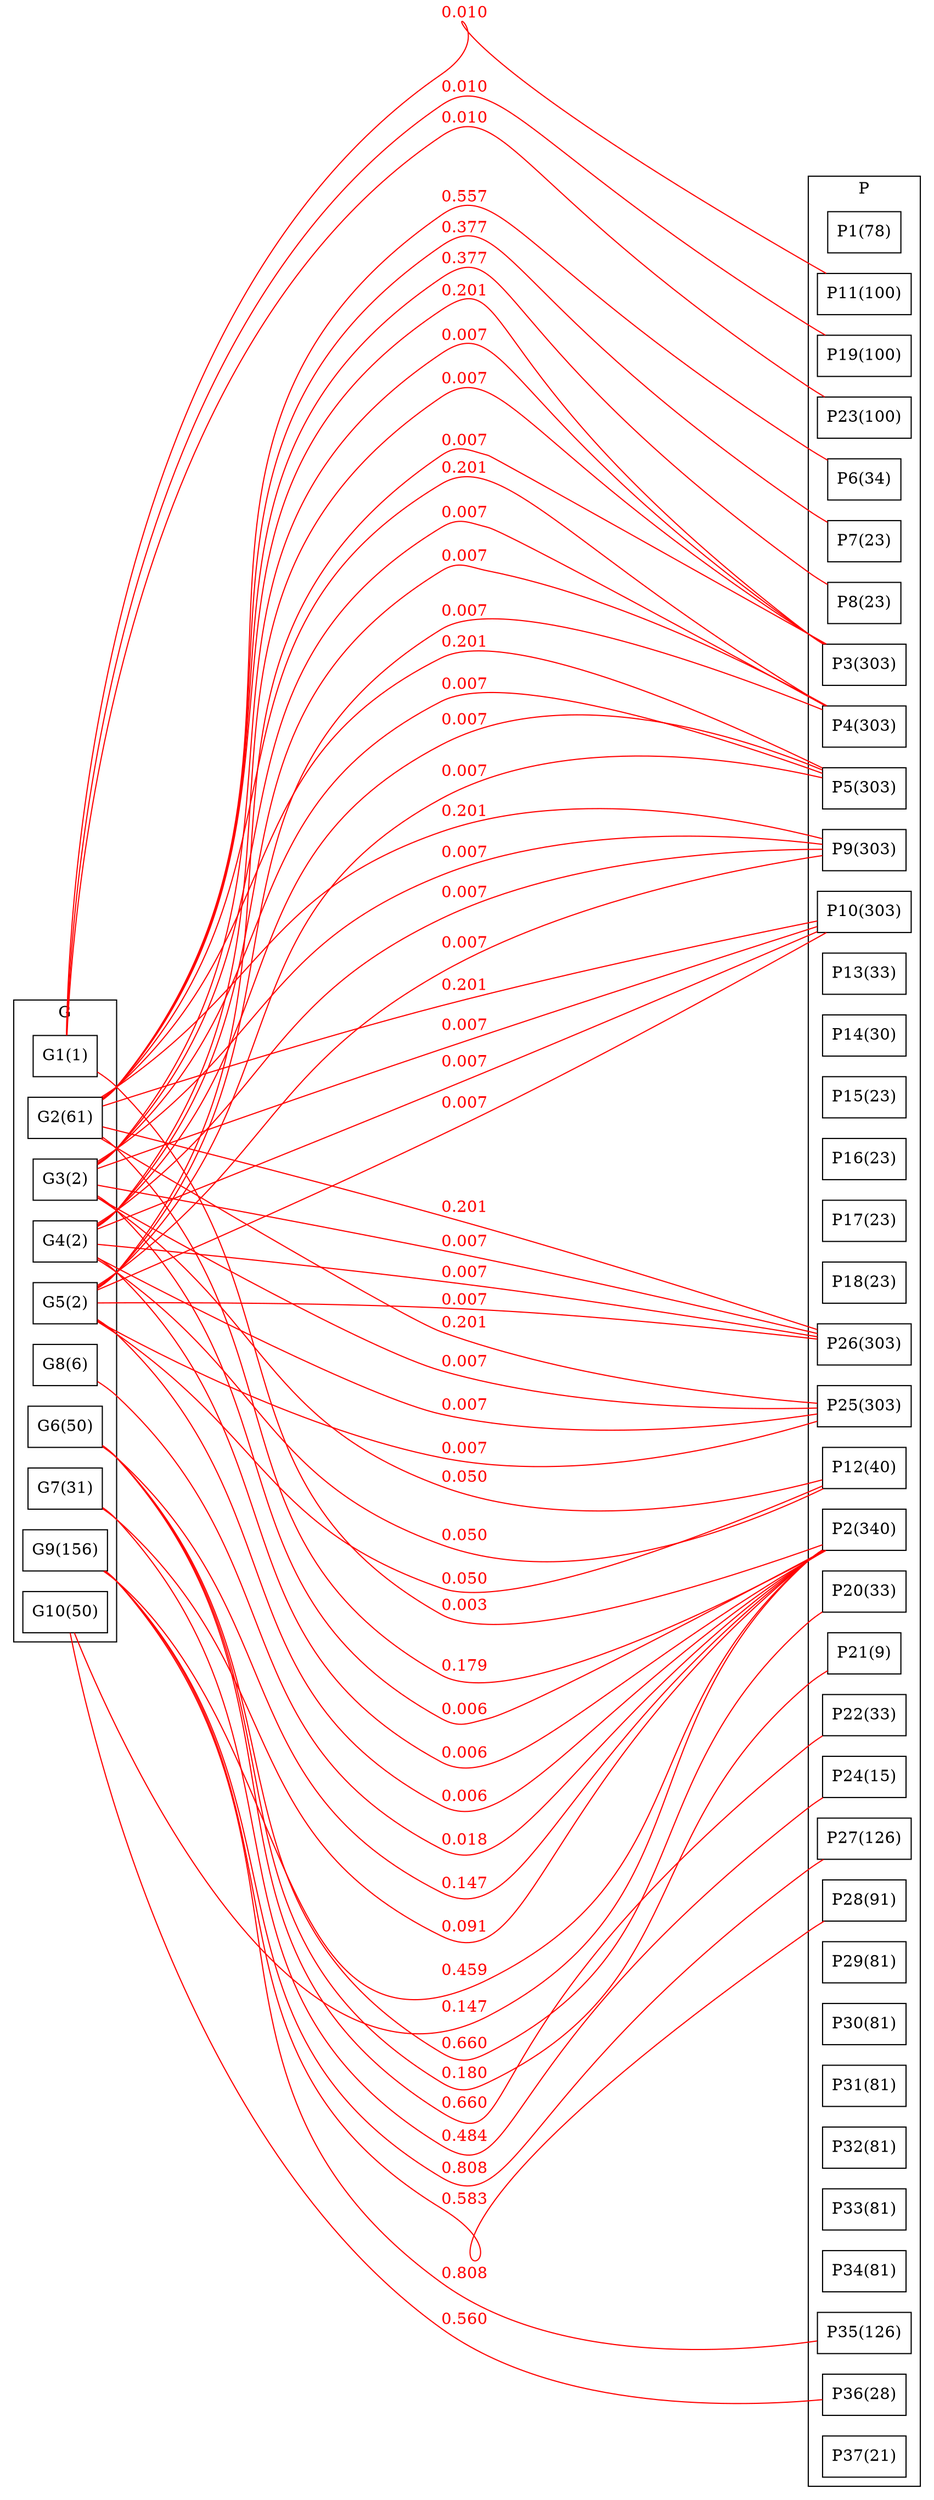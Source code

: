 strict graph BCG {
rankdir=LR;
splines=true;
ranksep="8 equally";
concentrate = true;
node [shape=rectangle];
subgraph cluster_G {
label = "G";
color=black;
rank="same"
G1 [label="G1(1)"];
G2 [label="G2(61)"];
G3 [label="G3(2)"];
G4 [label="G4(2)"];
G5 [label="G5(2)"];
G6 [label="G6(50)"];
G7 [label="G7(31)"];
G8 [label="G8(6)"];
G9 [label="G9(156)"];
G10 [label="G10(50)"];
}
subgraph cluster_P {
label = "P";
color="black";
rank="same"
P1 [label="P1(78)"];
P2 [label="P2(340)"];
P3 [label="P3(303)"];
P4 [label="P4(303)"];
P5 [label="P5(303)"];
P6 [label="P6(34)"];
P7 [label="P7(23)"];
P8 [label="P8(23)"];
P9 [label="P9(303)"];
P10 [label="P10(303)"];
P11 [label="P11(100)"];
P12 [label="P12(40)"];
P13 [label="P13(33)"];
P14 [label="P14(30)"];
P15 [label="P15(23)"];
P16 [label="P16(23)"];
P17 [label="P17(23)"];
P18 [label="P18(23)"];
P19 [label="P19(100)"];
P20 [label="P20(33)"];
P21 [label="P21(9)"];
P22 [label="P22(33)"];
P23 [label="P23(100)"];
P24 [label="P24(15)"];
P25 [label="P25(303)"];
P26 [label="P26(303)"];
P27 [label="P27(126)"];
P28 [label="P28(91)"];
P29 [label="P29(81)"];
P30 [label="P30(81)"];
P31 [label="P31(81)"];
P32 [label="P32(81)"];
P33 [label="P33(81)"];
P34 [label="P34(81)"];
P35 [label="P35(126)"];
P36 [label="P36(28)"];
P37 [label="P37(21)"];
}
G1 -- P2[label="0.003",color="red",fontcolor="red"];
G1 -- P11[label="0.010",color="red",fontcolor="red"];
G1 -- P19[label="0.010",color="red",fontcolor="red"];
G1 -- P23[label="0.010",color="red",fontcolor="red"];
G2 -- P2[label="0.179",color="red",fontcolor="red"];
G2 -- P3[label="0.201",color="red",fontcolor="red"];
G2 -- P4[label="0.201",color="red",fontcolor="red"];
G2 -- P5[label="0.201",color="red",fontcolor="red"];
G2 -- P6[label="0.557",color="red",fontcolor="red"];
G2 -- P7[label="0.377",color="red",fontcolor="red"];
G2 -- P8[label="0.377",color="red",fontcolor="red"];
G2 -- P9[label="0.201",color="red",fontcolor="red"];
G2 -- P10[label="0.201",color="red",fontcolor="red"];
G2 -- P25[label="0.201",color="red",fontcolor="red"];
G2 -- P26[label="0.201",color="red",fontcolor="red"];
G3 -- P2[label="0.006",color="red",fontcolor="red"];
G3 -- P3[label="0.007",color="red",fontcolor="red"];
G3 -- P4[label="0.007",color="red",fontcolor="red"];
G3 -- P5[label="0.007",color="red",fontcolor="red"];
G3 -- P9[label="0.007",color="red",fontcolor="red"];
G3 -- P10[label="0.007",color="red",fontcolor="red"];
G3 -- P12[label="0.050",color="red",fontcolor="red"];
G3 -- P25[label="0.007",color="red",fontcolor="red"];
G3 -- P26[label="0.007",color="red",fontcolor="red"];
G4 -- P2[label="0.006",color="red",fontcolor="red"];
G4 -- P3[label="0.007",color="red",fontcolor="red"];
G4 -- P4[label="0.007",color="red",fontcolor="red"];
G4 -- P5[label="0.007",color="red",fontcolor="red"];
G4 -- P9[label="0.007",color="red",fontcolor="red"];
G4 -- P10[label="0.007",color="red",fontcolor="red"];
G4 -- P12[label="0.050",color="red",fontcolor="red"];
G4 -- P25[label="0.007",color="red",fontcolor="red"];
G4 -- P26[label="0.007",color="red",fontcolor="red"];
G5 -- P2[label="0.006",color="red",fontcolor="red"];
G5 -- P3[label="0.007",color="red",fontcolor="red"];
G5 -- P4[label="0.007",color="red",fontcolor="red"];
G5 -- P5[label="0.007",color="red",fontcolor="red"];
G5 -- P9[label="0.007",color="red",fontcolor="red"];
G5 -- P10[label="0.007",color="red",fontcolor="red"];
G5 -- P12[label="0.050",color="red",fontcolor="red"];
G5 -- P25[label="0.007",color="red",fontcolor="red"];
G5 -- P26[label="0.007",color="red",fontcolor="red"];
G6 -- P2[label="0.147",color="red",fontcolor="red"];
G6 -- P20[label="0.660",color="red",fontcolor="red"];
G6 -- P21[label="0.180",color="red",fontcolor="red"];
G6 -- P22[label="0.660",color="red",fontcolor="red"];
G7 -- P2[label="0.091",color="red",fontcolor="red"];
G7 -- P24[label="0.484",color="red",fontcolor="red"];
G8 -- P2[label="0.018",color="red",fontcolor="red"];
G9 -- P2[label="0.459",color="red",fontcolor="red"];
G9 -- P27[label="0.808",color="red",fontcolor="red"];
G9 -- P28[label="0.583",color="red",fontcolor="red"];
G9 -- P35[label="0.808",color="red",fontcolor="red"];
G10 -- P2[label="0.147",color="red",fontcolor="red"];
G10 -- P36[label="0.560",color="red",fontcolor="red"];
}
